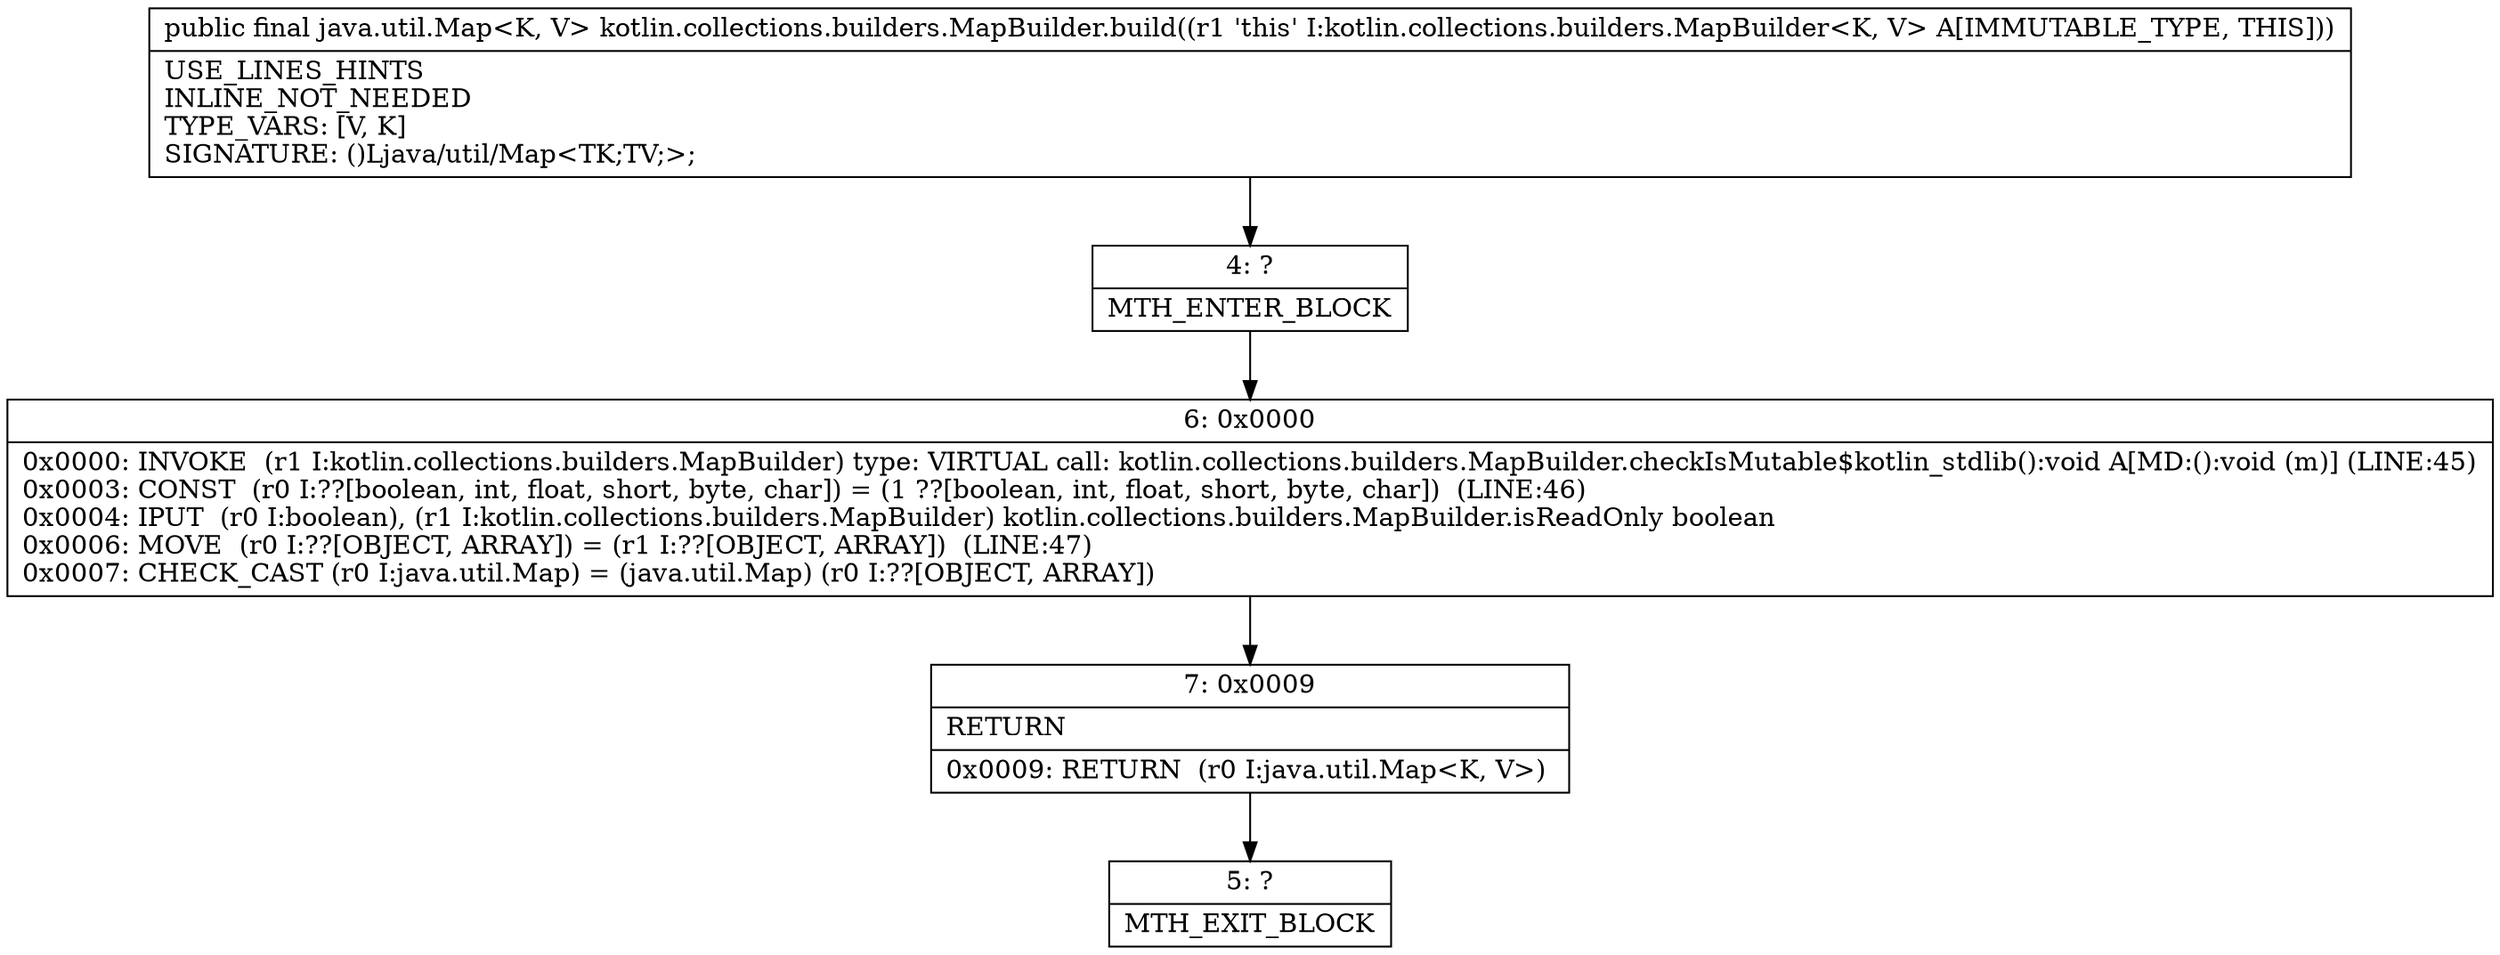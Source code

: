 digraph "CFG forkotlin.collections.builders.MapBuilder.build()Ljava\/util\/Map;" {
Node_4 [shape=record,label="{4\:\ ?|MTH_ENTER_BLOCK\l}"];
Node_6 [shape=record,label="{6\:\ 0x0000|0x0000: INVOKE  (r1 I:kotlin.collections.builders.MapBuilder) type: VIRTUAL call: kotlin.collections.builders.MapBuilder.checkIsMutable$kotlin_stdlib():void A[MD:():void (m)] (LINE:45)\l0x0003: CONST  (r0 I:??[boolean, int, float, short, byte, char]) = (1 ??[boolean, int, float, short, byte, char])  (LINE:46)\l0x0004: IPUT  (r0 I:boolean), (r1 I:kotlin.collections.builders.MapBuilder) kotlin.collections.builders.MapBuilder.isReadOnly boolean \l0x0006: MOVE  (r0 I:??[OBJECT, ARRAY]) = (r1 I:??[OBJECT, ARRAY])  (LINE:47)\l0x0007: CHECK_CAST (r0 I:java.util.Map) = (java.util.Map) (r0 I:??[OBJECT, ARRAY]) \l}"];
Node_7 [shape=record,label="{7\:\ 0x0009|RETURN\l|0x0009: RETURN  (r0 I:java.util.Map\<K, V\>) \l}"];
Node_5 [shape=record,label="{5\:\ ?|MTH_EXIT_BLOCK\l}"];
MethodNode[shape=record,label="{public final java.util.Map\<K, V\> kotlin.collections.builders.MapBuilder.build((r1 'this' I:kotlin.collections.builders.MapBuilder\<K, V\> A[IMMUTABLE_TYPE, THIS]))  | USE_LINES_HINTS\lINLINE_NOT_NEEDED\lTYPE_VARS: [V, K]\lSIGNATURE: ()Ljava\/util\/Map\<TK;TV;\>;\l}"];
MethodNode -> Node_4;Node_4 -> Node_6;
Node_6 -> Node_7;
Node_7 -> Node_5;
}


